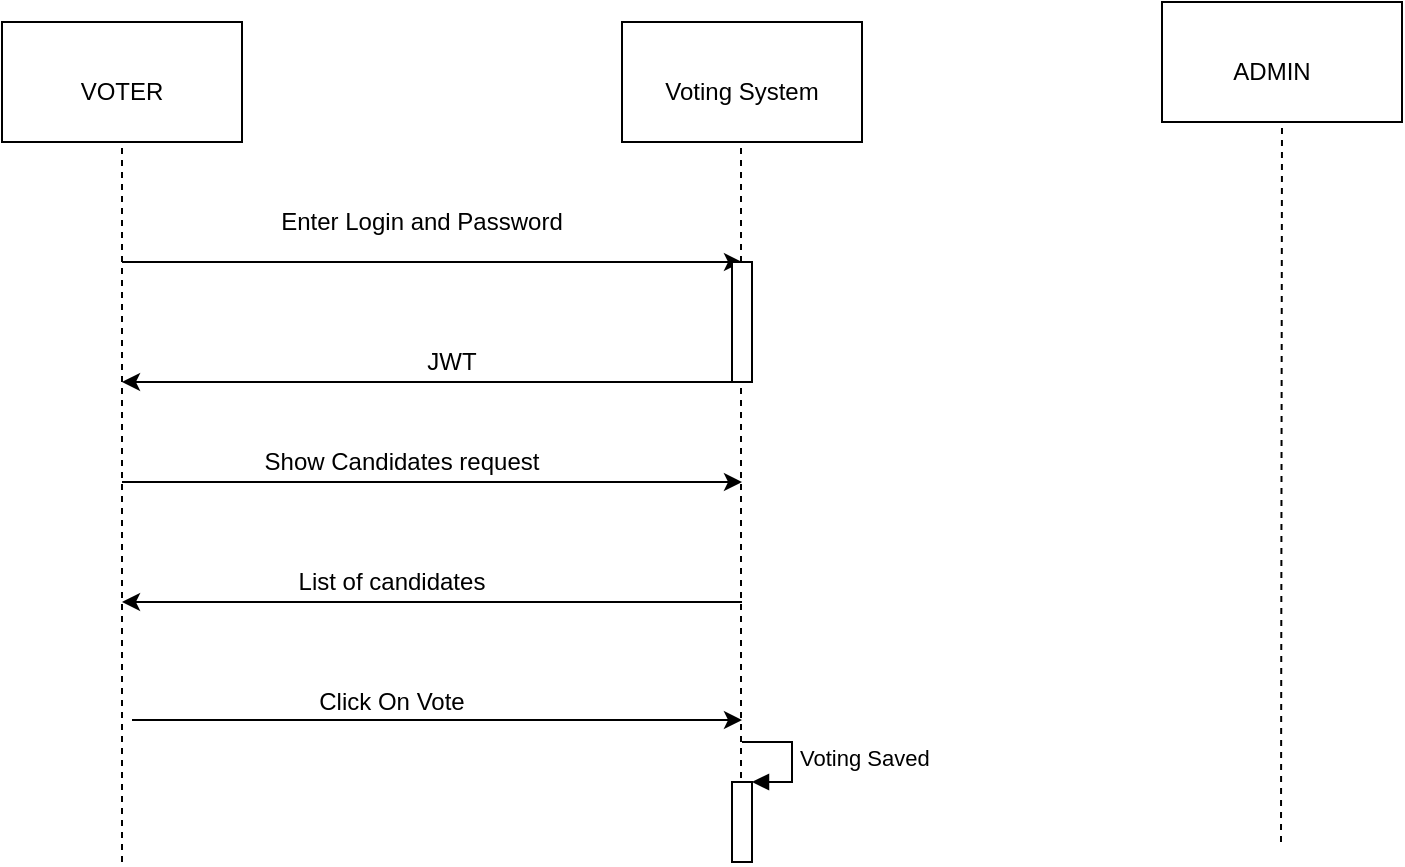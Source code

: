 <mxfile version="14.4.4" type="github">
  <diagram id="chmDVJkeQqaBG_FEaTal" name="Page-1">
    <mxGraphModel dx="863" dy="450" grid="1" gridSize="10" guides="1" tooltips="1" connect="1" arrows="1" fold="1" page="1" pageScale="1" pageWidth="827" pageHeight="1169" math="0" shadow="0">
      <root>
        <mxCell id="0" />
        <mxCell id="1" parent="0" />
        <mxCell id="Vge2jC_jCrwLIg9ijGN7-1" value="" style="rounded=0;whiteSpace=wrap;html=1;" vertex="1" parent="1">
          <mxGeometry x="60" y="30" width="120" height="60" as="geometry" />
        </mxCell>
        <mxCell id="Vge2jC_jCrwLIg9ijGN7-2" value="" style="rounded=0;whiteSpace=wrap;html=1;" vertex="1" parent="1">
          <mxGeometry x="370" y="30" width="120" height="60" as="geometry" />
        </mxCell>
        <mxCell id="Vge2jC_jCrwLIg9ijGN7-3" value="" style="rounded=0;whiteSpace=wrap;html=1;" vertex="1" parent="1">
          <mxGeometry x="640" y="20" width="120" height="60" as="geometry" />
        </mxCell>
        <mxCell id="Vge2jC_jCrwLIg9ijGN7-4" value="" style="endArrow=none;dashed=1;html=1;" edge="1" parent="1">
          <mxGeometry width="50" height="50" relative="1" as="geometry">
            <mxPoint x="120" y="450" as="sourcePoint" />
            <mxPoint x="120" y="90" as="targetPoint" />
          </mxGeometry>
        </mxCell>
        <mxCell id="Vge2jC_jCrwLIg9ijGN7-5" value="" style="endArrow=none;dashed=1;html=1;" edge="1" parent="1">
          <mxGeometry width="50" height="50" relative="1" as="geometry">
            <mxPoint x="699.5" y="440" as="sourcePoint" />
            <mxPoint x="700" y="80" as="targetPoint" />
          </mxGeometry>
        </mxCell>
        <mxCell id="Vge2jC_jCrwLIg9ijGN7-6" value="" style="endArrow=none;dashed=1;html=1;" edge="1" parent="1" source="Vge2jC_jCrwLIg9ijGN7-13">
          <mxGeometry width="50" height="50" relative="1" as="geometry">
            <mxPoint x="429.5" y="450" as="sourcePoint" />
            <mxPoint x="429.5" y="90" as="targetPoint" />
          </mxGeometry>
        </mxCell>
        <mxCell id="Vge2jC_jCrwLIg9ijGN7-7" value="ADMIN" style="text;html=1;strokeColor=none;fillColor=none;align=center;verticalAlign=middle;whiteSpace=wrap;rounded=0;" vertex="1" parent="1">
          <mxGeometry x="650" y="40" width="90" height="30" as="geometry" />
        </mxCell>
        <mxCell id="Vge2jC_jCrwLIg9ijGN7-8" value="Voting System" style="text;html=1;strokeColor=none;fillColor=none;align=center;verticalAlign=middle;whiteSpace=wrap;rounded=0;" vertex="1" parent="1">
          <mxGeometry x="390" y="50" width="80" height="30" as="geometry" />
        </mxCell>
        <mxCell id="Vge2jC_jCrwLIg9ijGN7-9" value="VOTER" style="text;html=1;strokeColor=none;fillColor=none;align=center;verticalAlign=middle;whiteSpace=wrap;rounded=0;" vertex="1" parent="1">
          <mxGeometry x="90" y="50" width="60" height="30" as="geometry" />
        </mxCell>
        <mxCell id="Vge2jC_jCrwLIg9ijGN7-10" value="" style="endArrow=classic;html=1;" edge="1" parent="1">
          <mxGeometry width="50" height="50" relative="1" as="geometry">
            <mxPoint x="120" y="150" as="sourcePoint" />
            <mxPoint x="430" y="150" as="targetPoint" />
            <Array as="points" />
          </mxGeometry>
        </mxCell>
        <mxCell id="Vge2jC_jCrwLIg9ijGN7-11" value="Enter Login and Password" style="text;html=1;strokeColor=none;fillColor=none;align=center;verticalAlign=middle;whiteSpace=wrap;rounded=0;" vertex="1" parent="1">
          <mxGeometry x="170" y="120" width="200" height="20" as="geometry" />
        </mxCell>
        <mxCell id="Vge2jC_jCrwLIg9ijGN7-12" value="" style="endArrow=classic;html=1;" edge="1" parent="1">
          <mxGeometry width="50" height="50" relative="1" as="geometry">
            <mxPoint x="426.25" y="210" as="sourcePoint" />
            <mxPoint x="120" y="210" as="targetPoint" />
            <Array as="points">
              <mxPoint x="258.75" y="210" />
            </Array>
          </mxGeometry>
        </mxCell>
        <mxCell id="Vge2jC_jCrwLIg9ijGN7-13" value="" style="html=1;points=[];perimeter=orthogonalPerimeter;" vertex="1" parent="1">
          <mxGeometry x="425" y="150" width="10" height="60" as="geometry" />
        </mxCell>
        <mxCell id="Vge2jC_jCrwLIg9ijGN7-14" value="" style="endArrow=none;dashed=1;html=1;" edge="1" parent="1" target="Vge2jC_jCrwLIg9ijGN7-13">
          <mxGeometry width="50" height="50" relative="1" as="geometry">
            <mxPoint x="429.5" y="450" as="sourcePoint" />
            <mxPoint x="429.5" y="90" as="targetPoint" />
          </mxGeometry>
        </mxCell>
        <mxCell id="Vge2jC_jCrwLIg9ijGN7-15" value="JWT" style="text;html=1;strokeColor=none;fillColor=none;align=center;verticalAlign=middle;whiteSpace=wrap;rounded=0;" vertex="1" parent="1">
          <mxGeometry x="210" y="190" width="150" height="20" as="geometry" />
        </mxCell>
        <mxCell id="Vge2jC_jCrwLIg9ijGN7-16" value="" style="endArrow=classic;html=1;" edge="1" parent="1">
          <mxGeometry width="50" height="50" relative="1" as="geometry">
            <mxPoint x="120" y="260" as="sourcePoint" />
            <mxPoint x="430" y="260" as="targetPoint" />
            <Array as="points" />
          </mxGeometry>
        </mxCell>
        <mxCell id="Vge2jC_jCrwLIg9ijGN7-18" value="" style="endArrow=classic;html=1;" edge="1" parent="1">
          <mxGeometry width="50" height="50" relative="1" as="geometry">
            <mxPoint x="125" y="379" as="sourcePoint" />
            <mxPoint x="430" y="379" as="targetPoint" />
            <Array as="points" />
          </mxGeometry>
        </mxCell>
        <mxCell id="Vge2jC_jCrwLIg9ijGN7-19" value="" style="endArrow=classic;html=1;" edge="1" parent="1">
          <mxGeometry width="50" height="50" relative="1" as="geometry">
            <mxPoint x="430" y="320" as="sourcePoint" />
            <mxPoint x="120" y="320" as="targetPoint" />
            <Array as="points" />
          </mxGeometry>
        </mxCell>
        <mxCell id="Vge2jC_jCrwLIg9ijGN7-22" value="Show Candidates request" style="text;html=1;strokeColor=none;fillColor=none;align=center;verticalAlign=middle;whiteSpace=wrap;rounded=0;" vertex="1" parent="1">
          <mxGeometry x="180" y="240" width="160" height="20" as="geometry" />
        </mxCell>
        <mxCell id="Vge2jC_jCrwLIg9ijGN7-24" value="List of candidates" style="text;html=1;strokeColor=none;fillColor=none;align=center;verticalAlign=middle;whiteSpace=wrap;rounded=0;" vertex="1" parent="1">
          <mxGeometry x="140" y="300" width="230" height="20" as="geometry" />
        </mxCell>
        <mxCell id="Vge2jC_jCrwLIg9ijGN7-27" value="Click On Vote" style="text;html=1;strokeColor=none;fillColor=none;align=center;verticalAlign=middle;whiteSpace=wrap;rounded=0;" vertex="1" parent="1">
          <mxGeometry x="170" y="360" width="170" height="20" as="geometry" />
        </mxCell>
        <mxCell id="Vge2jC_jCrwLIg9ijGN7-28" value="" style="html=1;points=[];perimeter=orthogonalPerimeter;" vertex="1" parent="1">
          <mxGeometry x="425" y="410" width="10" height="40" as="geometry" />
        </mxCell>
        <mxCell id="Vge2jC_jCrwLIg9ijGN7-29" value="Voting Saved" style="edgeStyle=orthogonalEdgeStyle;html=1;align=left;spacingLeft=2;endArrow=block;rounded=0;entryX=1;entryY=0;" edge="1" target="Vge2jC_jCrwLIg9ijGN7-28" parent="1">
          <mxGeometry relative="1" as="geometry">
            <mxPoint x="430" y="390" as="sourcePoint" />
            <Array as="points">
              <mxPoint x="455" y="390" />
            </Array>
          </mxGeometry>
        </mxCell>
      </root>
    </mxGraphModel>
  </diagram>
</mxfile>
